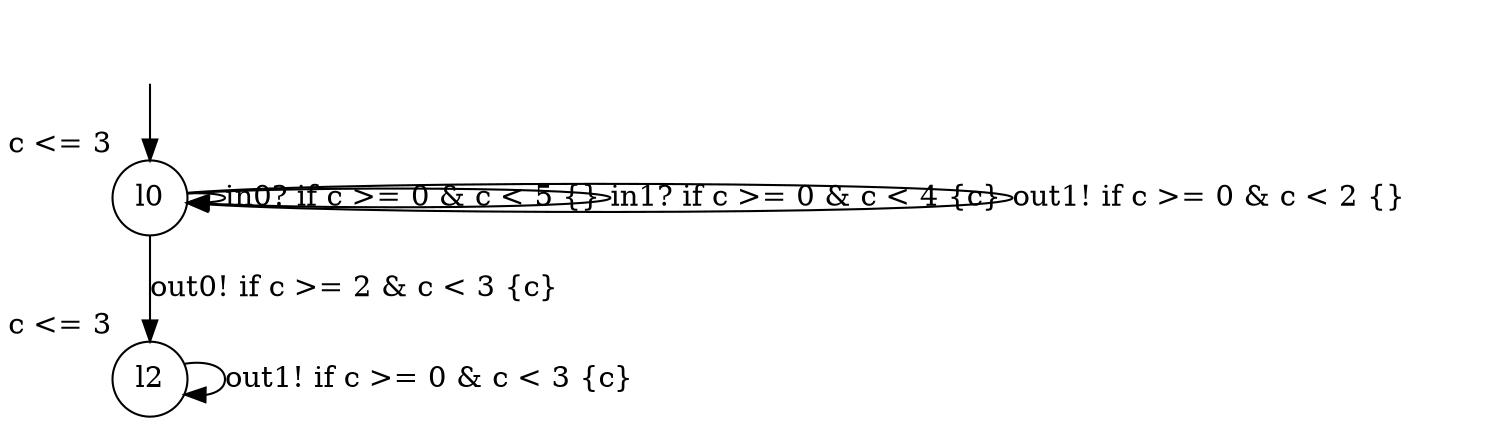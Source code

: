 digraph g {
__start0 [label="" shape="none"];
l0 [shape="circle" margin=0 label="l0", xlabel="c <= 3"];
l2 [shape="circle" margin=0 label="l2", xlabel="c <= 3"];
l0 -> l0 [label="in0? if c >= 0 & c < 5 {} "];
l0 -> l0 [label="in1? if c >= 0 & c < 4 {c} "];
l0 -> l2 [label="out0! if c >= 2 & c < 3 {c} "];
l0 -> l0 [label="out1! if c >= 0 & c < 2 {} "];
l2 -> l2 [label="out1! if c >= 0 & c < 3 {c} "];
__start0 -> l0;
}
